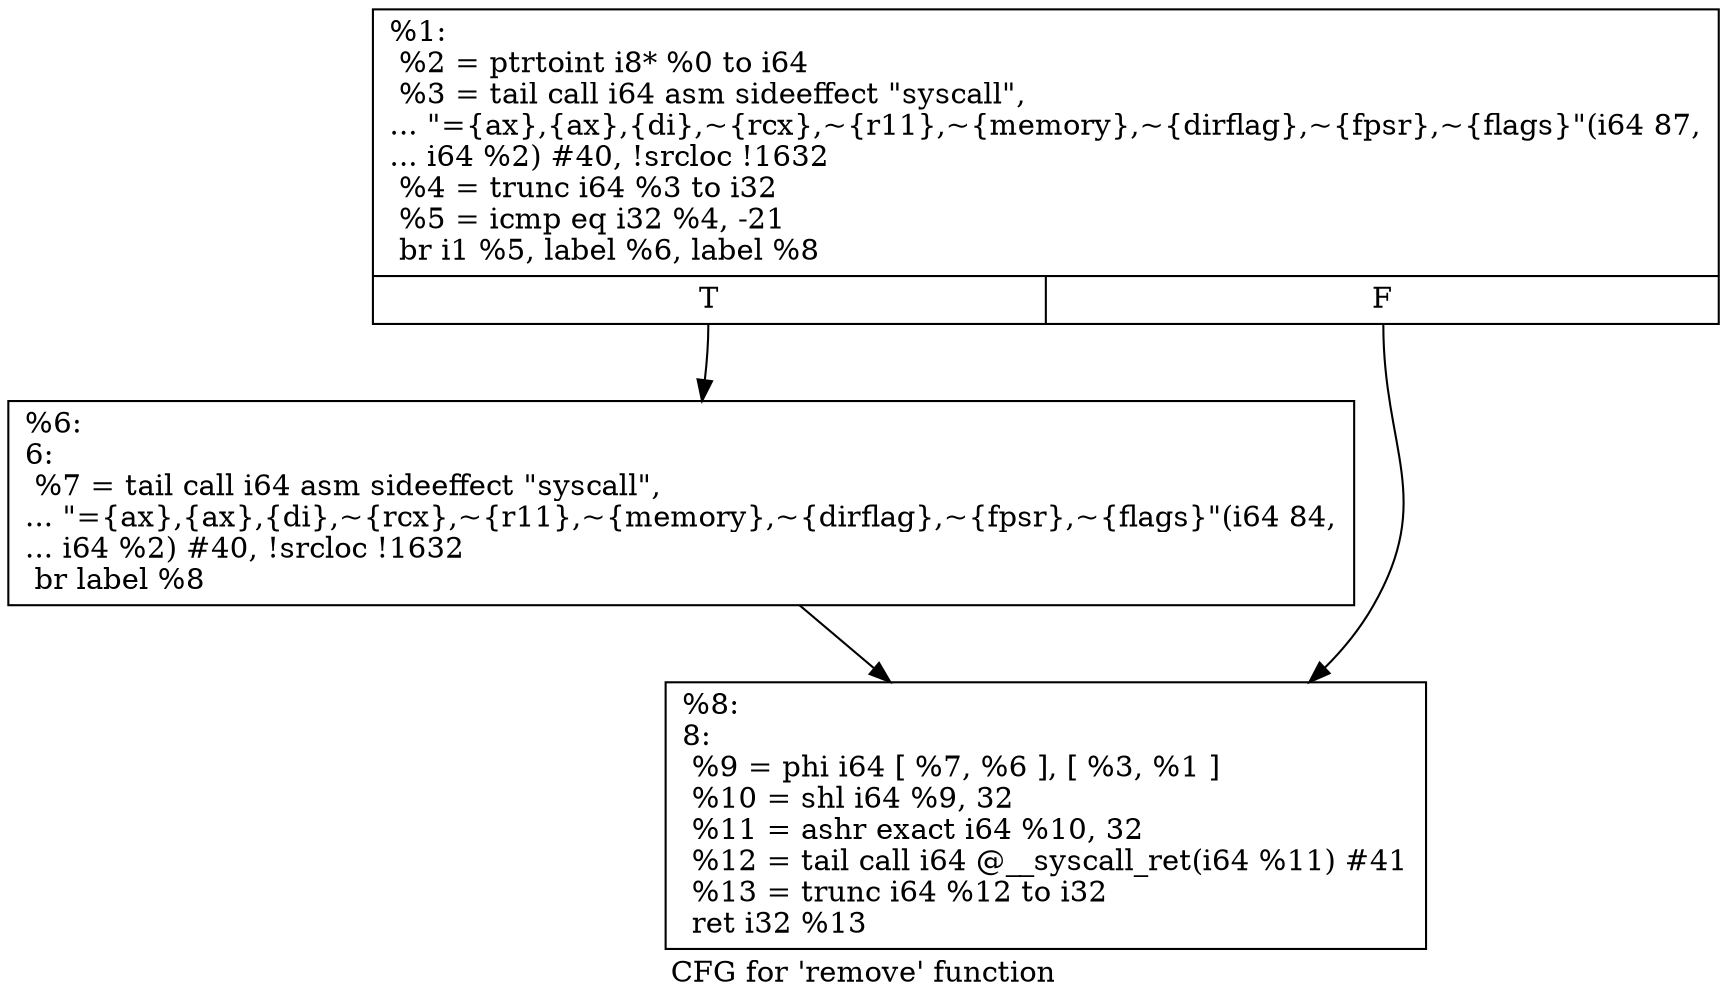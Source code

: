digraph "CFG for 'remove' function" {
	label="CFG for 'remove' function";

	Node0x1896430 [shape=record,label="{%1:\l  %2 = ptrtoint i8* %0 to i64\l  %3 = tail call i64 asm sideeffect \"syscall\",\l... \"=\{ax\},\{ax\},\{di\},~\{rcx\},~\{r11\},~\{memory\},~\{dirflag\},~\{fpsr\},~\{flags\}\"(i64 87,\l... i64 %2) #40, !srcloc !1632\l  %4 = trunc i64 %3 to i32\l  %5 = icmp eq i32 %4, -21\l  br i1 %5, label %6, label %8\l|{<s0>T|<s1>F}}"];
	Node0x1896430:s0 -> Node0x1896480;
	Node0x1896430:s1 -> Node0x18964d0;
	Node0x1896480 [shape=record,label="{%6:\l6:                                                \l  %7 = tail call i64 asm sideeffect \"syscall\",\l... \"=\{ax\},\{ax\},\{di\},~\{rcx\},~\{r11\},~\{memory\},~\{dirflag\},~\{fpsr\},~\{flags\}\"(i64 84,\l... i64 %2) #40, !srcloc !1632\l  br label %8\l}"];
	Node0x1896480 -> Node0x18964d0;
	Node0x18964d0 [shape=record,label="{%8:\l8:                                                \l  %9 = phi i64 [ %7, %6 ], [ %3, %1 ]\l  %10 = shl i64 %9, 32\l  %11 = ashr exact i64 %10, 32\l  %12 = tail call i64 @__syscall_ret(i64 %11) #41\l  %13 = trunc i64 %12 to i32\l  ret i32 %13\l}"];
}
